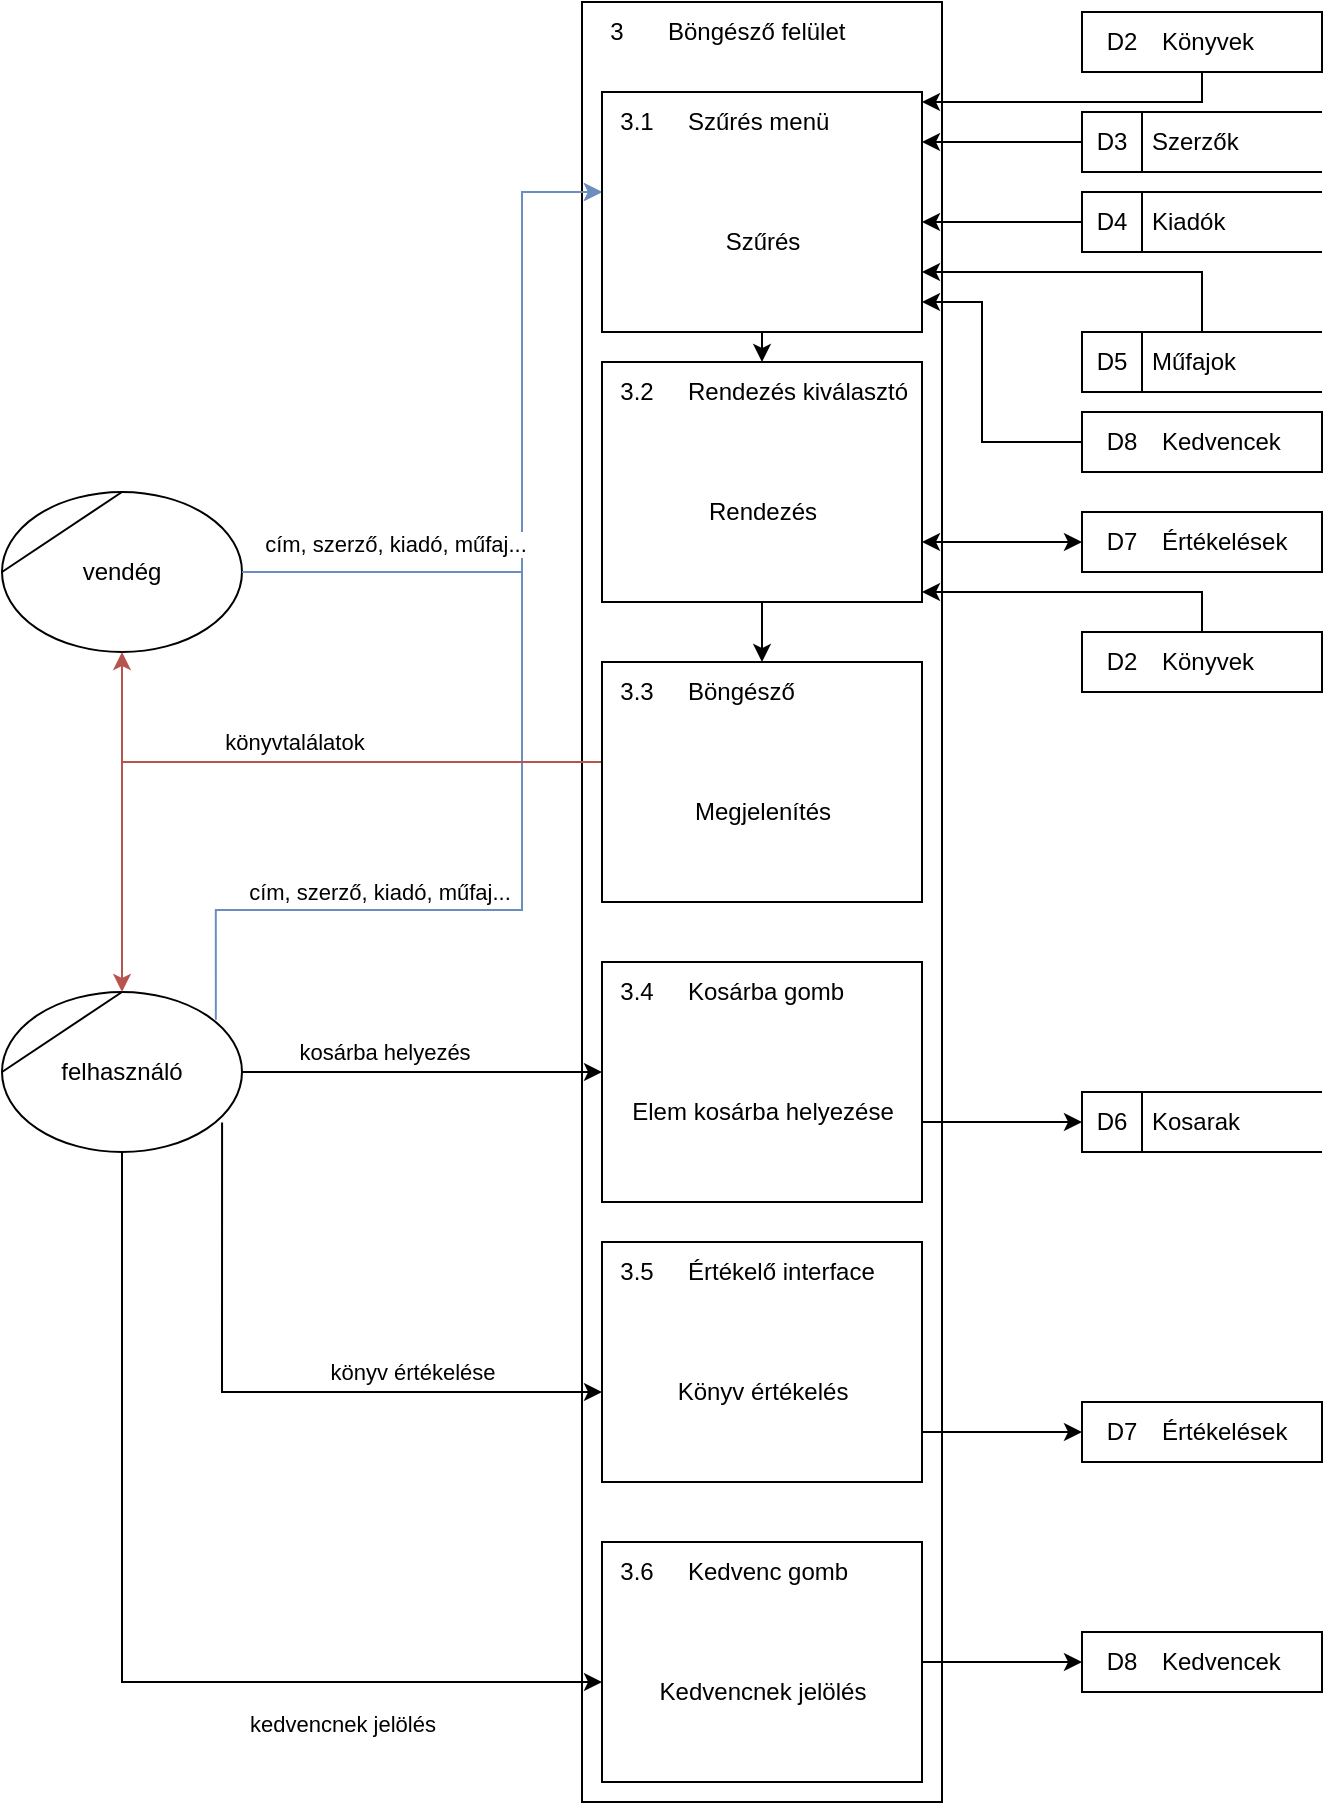 <mxfile version="20.8.20" type="device"><diagram name="Page-1" id="HKHRMwvmkJlocxOKSDhq"><mxGraphModel dx="1521" dy="838" grid="1" gridSize="10" guides="1" tooltips="1" connect="1" arrows="1" fold="1" page="1" pageScale="1" pageWidth="850" pageHeight="1100" math="0" shadow="0"><root><mxCell id="0"/><mxCell id="1" parent="0"/><mxCell id="PqcjkJaKu8_y-RucxNu6-5" value="" style="html=1;dashed=0;whitespace=wrap;shape=mxgraph.dfd.process;align=center;container=0;collapsible=0;spacingTop=30;" parent="1" vertex="1"><mxGeometry x="330" y="25" width="180" height="900" as="geometry"/></mxCell><mxCell id="PqcjkJaKu8_y-RucxNu6-47" style="edgeStyle=orthogonalEdgeStyle;rounded=0;orthogonalLoop=1;jettySize=auto;html=1;startArrow=classic;startFill=1;endArrow=none;endFill=0;" parent="1" source="PqcjkJaKu8_y-RucxNu6-44" edge="1"><mxGeometry relative="1" as="geometry"><mxPoint x="420" y="190" as="targetPoint"/></mxGeometry></mxCell><mxCell id="PqcjkJaKu8_y-RucxNu6-10" value="Könyvek" style="html=1;dashed=0;whitespace=wrap;shape=mxgraph.dfd.dataStoreID2;align=left;spacingLeft=38;container=1;collapsible=0;" parent="1" vertex="1"><mxGeometry x="580" y="30" width="120" height="30" as="geometry"/></mxCell><mxCell id="PqcjkJaKu8_y-RucxNu6-11" value="D2" style="text;html=1;strokeColor=none;fillColor=none;align=center;verticalAlign=middle;whiteSpace=wrap;rounded=0;connectable=0;allowArrows=0;movable=0;resizable=0;rotatable=0;cloneable=0;deletable=0;" parent="PqcjkJaKu8_y-RucxNu6-10" vertex="1"><mxGeometry x="5" width="30" height="30" as="geometry"/></mxCell><mxCell id="PqcjkJaKu8_y-RucxNu6-16" value="vendég" style="shape=stencil(tZRtjoMgEIZPw98GJR6gYXfvQe10nZQCAbYft99RNKlW7GajiTGZeeXhnZGBCRka5YCVvGHig5VlwTm9Kb5NYhUc1DElr8qjOmhISojenuGGx9gz0DTgMbaq+GR8T9+0j5C1NYYgaE0YKU86wRQaWsvvCdZv/xhFjvgXiOB7kynLyq+/Y3fVNuBiI79j7OB+db/rgceOi61+3Grg4v9YISmTO9xCHlR9/vb2xxxnzYDW6AK8OfLTeZzO66ynzM5CnqyHBUsn1DqN9UITnWoH/kUY5Iu9PtVUzRY1jx4IGk22K9UioSs+44+uvFxl3bKX1nTZdE12iV8=);whiteSpace=wrap;html=1;" parent="1" vertex="1"><mxGeometry x="40" y="270" width="120" height="80" as="geometry"/></mxCell><mxCell id="PqcjkJaKu8_y-RucxNu6-17" value="" style="endArrow=classic;html=1;rounded=0;verticalAlign=bottom;edgeStyle=orthogonalEdgeStyle;fillColor=#dae8fc;strokeColor=#6c8ebf;" parent="1" source="PqcjkJaKu8_y-RucxNu6-16" target="PqcjkJaKu8_y-RucxNu6-41" edge="1"><mxGeometry width="50" height="50" relative="1" as="geometry"><mxPoint x="210" y="45" as="sourcePoint"/><mxPoint x="330" y="45" as="targetPoint"/><mxPoint as="offset"/><Array as="points"><mxPoint x="300" y="310"/><mxPoint x="300" y="120"/></Array></mxGeometry></mxCell><mxCell id="PqcjkJaKu8_y-RucxNu6-18" style="edgeStyle=orthogonalEdgeStyle;rounded=0;orthogonalLoop=1;jettySize=auto;html=1;" parent="1" source="PqcjkJaKu8_y-RucxNu6-22" target="PqcjkJaKu8_y-RucxNu6-57" edge="1"><mxGeometry relative="1" as="geometry"><Array as="points"><mxPoint x="290" y="560"/><mxPoint x="290" y="560"/></Array></mxGeometry></mxCell><mxCell id="PqcjkJaKu8_y-RucxNu6-19" value="kosárba helyezés" style="edgeLabel;html=1;align=center;verticalAlign=middle;resizable=0;points=[];" parent="PqcjkJaKu8_y-RucxNu6-18" vertex="1" connectable="0"><mxGeometry x="0.253" relative="1" as="geometry"><mxPoint x="-42" y="-10" as="offset"/></mxGeometry></mxCell><mxCell id="PqcjkJaKu8_y-RucxNu6-20" style="edgeStyle=orthogonalEdgeStyle;rounded=0;orthogonalLoop=1;jettySize=auto;html=1;startArrow=none;startFill=0;endArrow=classic;endFill=1;exitX=0.917;exitY=0.815;exitDx=0;exitDy=0;exitPerimeter=0;" parent="1" source="PqcjkJaKu8_y-RucxNu6-22" target="PqcjkJaKu8_y-RucxNu6-60" edge="1"><mxGeometry relative="1" as="geometry"><Array as="points"><mxPoint x="150" y="720"/></Array></mxGeometry></mxCell><mxCell id="PqcjkJaKu8_y-RucxNu6-21" value="könyv értékelése" style="edgeLabel;html=1;align=center;verticalAlign=middle;resizable=0;points=[];" parent="PqcjkJaKu8_y-RucxNu6-20" vertex="1" connectable="0"><mxGeometry x="0.07" relative="1" as="geometry"><mxPoint x="56" y="-10" as="offset"/></mxGeometry></mxCell><mxCell id="PqcjkJaKu8_y-RucxNu6-22" value="felhasználó" style="shape=stencil(tZRtjoMgEIZPw98GJR6gYXfvQe10nZQCAbYft99RNKlW7GajiTGZeeXhnZGBCRka5YCVvGHig5VlwTm9Kb5NYhUc1DElr8qjOmhISojenuGGx9gz0DTgMbaq+GR8T9+0j5C1NYYgaE0YKU86wRQaWsvvCdZv/xhFjvgXiOB7kynLyq+/Y3fVNuBiI79j7OB+db/rgceOi61+3Grg4v9YISmTO9xCHlR9/vb2xxxnzYDW6AK8OfLTeZzO66ynzM5CnqyHBUsn1DqN9UITnWoH/kUY5Iu9PtVUzRY1jx4IGk22K9UioSs+44+uvFxl3bKX1nTZdE12iV8=);whiteSpace=wrap;html=1;" parent="1" vertex="1"><mxGeometry x="40" y="520" width="120" height="80" as="geometry"/></mxCell><mxCell id="PqcjkJaKu8_y-RucxNu6-23" value="" style="endArrow=classic;html=1;rounded=0;verticalAlign=bottom;edgeStyle=orthogonalEdgeStyle;exitX=0.891;exitY=0.174;exitDx=0;exitDy=0;exitPerimeter=0;fillColor=#dae8fc;strokeColor=#6c8ebf;" parent="1" source="PqcjkJaKu8_y-RucxNu6-22" target="PqcjkJaKu8_y-RucxNu6-41" edge="1"><mxGeometry width="50" height="50" relative="1" as="geometry"><mxPoint x="210" y="95.0" as="sourcePoint"/><mxPoint x="330" y="479" as="targetPoint"/><mxPoint as="offset"/><Array as="points"><mxPoint x="147" y="479"/><mxPoint x="300" y="479"/><mxPoint x="300" y="120"/></Array></mxGeometry></mxCell><mxCell id="PqcjkJaKu8_y-RucxNu6-24" value="cím, szerző, kiadó, műfaj...&amp;nbsp;" style="edgeLabel;html=1;align=center;verticalAlign=middle;resizable=0;points=[];" parent="PqcjkJaKu8_y-RucxNu6-23" vertex="1" connectable="0"><mxGeometry x="-0.252" y="1" relative="1" as="geometry"><mxPoint x="-69" y="10" as="offset"/></mxGeometry></mxCell><mxCell id="PqcjkJaKu8_y-RucxNu6-25" value="cím, szerző, kiadó, műfaj...&amp;nbsp;" style="edgeLabel;html=1;align=center;verticalAlign=middle;resizable=0;points=[];" parent="1" vertex="1" connectable="0"><mxGeometry x="279.998" y="35.0" as="geometry"><mxPoint x="-42" y="261" as="offset"/></mxGeometry></mxCell><mxCell id="PqcjkJaKu8_y-RucxNu6-26" value="" style="endArrow=classic;html=1;rounded=0;verticalAlign=bottom;edgeStyle=orthogonalEdgeStyle;" parent="1" source="PqcjkJaKu8_y-RucxNu6-10" target="PqcjkJaKu8_y-RucxNu6-41" edge="1"><mxGeometry width="50" height="50" relative="1" as="geometry"><mxPoint x="537.5" y="45" as="sourcePoint"/><mxPoint x="507.5" y="45" as="targetPoint"/><Array as="points"><mxPoint x="570" y="75"/><mxPoint x="570" y="75"/></Array></mxGeometry></mxCell><mxCell id="PqcjkJaKu8_y-RucxNu6-27" value="" style="endArrow=classic;html=1;rounded=0;verticalAlign=bottom;edgeStyle=orthogonalEdgeStyle;" parent="1" source="leSoxiz8xloVviWscDZF-1" target="PqcjkJaKu8_y-RucxNu6-41" edge="1"><mxGeometry width="50" height="50" relative="1" as="geometry"><mxPoint x="580" y="165" as="sourcePoint"/><mxPoint x="487.5" y="80" as="targetPoint"/><Array as="points"><mxPoint x="640" y="160"/></Array></mxGeometry></mxCell><mxCell id="PqcjkJaKu8_y-RucxNu6-28" value="" style="endArrow=classic;html=1;rounded=0;verticalAlign=bottom;edgeStyle=orthogonalEdgeStyle;" parent="1" target="PqcjkJaKu8_y-RucxNu6-41" edge="1"><mxGeometry width="50" height="50" relative="1" as="geometry"><mxPoint x="580" y="135" as="sourcePoint"/><mxPoint x="490" y="109.86" as="targetPoint"/><Array as="points"><mxPoint x="540" y="135"/><mxPoint x="540" y="135"/></Array></mxGeometry></mxCell><mxCell id="PqcjkJaKu8_y-RucxNu6-31" value="" style="endArrow=classic;html=1;rounded=0;verticalAlign=bottom;edgeStyle=orthogonalEdgeStyle;" parent="1" source="PqcjkJaKu8_y-RucxNu6-57" target="leSoxiz8xloVviWscDZF-9" edge="1"><mxGeometry width="50" height="50" relative="1" as="geometry"><mxPoint x="547.5" y="130" as="sourcePoint"/><mxPoint x="580" y="590" as="targetPoint"/><Array as="points"><mxPoint x="520" y="585"/><mxPoint x="520" y="585"/></Array></mxGeometry></mxCell><mxCell id="PqcjkJaKu8_y-RucxNu6-32" value="" style="endArrow=classic;html=1;rounded=0;verticalAlign=bottom;edgeStyle=orthogonalEdgeStyle;" parent="1" target="PqcjkJaKu8_y-RucxNu6-41" edge="1"><mxGeometry width="50" height="50" relative="1" as="geometry"><mxPoint x="580" y="95" as="sourcePoint"/><mxPoint x="490" y="139.86" as="targetPoint"/><Array as="points"><mxPoint x="570" y="95"/><mxPoint x="570" y="95"/></Array></mxGeometry></mxCell><mxCell id="PqcjkJaKu8_y-RucxNu6-35" style="edgeStyle=orthogonalEdgeStyle;rounded=0;orthogonalLoop=1;jettySize=auto;html=1;startArrow=none;startFill=0;endArrow=classic;endFill=1;" parent="1" target="PqcjkJaKu8_y-RucxNu6-41" edge="1"><mxGeometry relative="1" as="geometry"><Array as="points"><mxPoint x="530" y="245"/><mxPoint x="530" y="175"/></Array><mxPoint x="580" y="245" as="sourcePoint"/></mxGeometry></mxCell><mxCell id="PqcjkJaKu8_y-RucxNu6-38" style="edgeStyle=orthogonalEdgeStyle;rounded=0;orthogonalLoop=1;jettySize=auto;html=1;startArrow=classic;startFill=1;endArrow=classic;endFill=1;" parent="1" source="PqcjkJaKu8_y-RucxNu6-39" target="PqcjkJaKu8_y-RucxNu6-44" edge="1"><mxGeometry relative="1" as="geometry"><mxPoint x="377.5" y="175" as="targetPoint"/><Array as="points"><mxPoint x="600" y="290"/><mxPoint x="600" y="290"/></Array></mxGeometry></mxCell><mxCell id="PqcjkJaKu8_y-RucxNu6-39" value="Értékelések" style="html=1;dashed=0;whitespace=wrap;shape=mxgraph.dfd.dataStoreID2;align=left;spacingLeft=38;container=1;collapsible=0;" parent="1" vertex="1"><mxGeometry x="580" y="280" width="120" height="30" as="geometry"/></mxCell><mxCell id="PqcjkJaKu8_y-RucxNu6-40" value="D7" style="text;html=1;strokeColor=none;fillColor=none;align=center;verticalAlign=middle;whiteSpace=wrap;rounded=0;connectable=0;allowArrows=0;movable=0;resizable=0;rotatable=0;cloneable=0;deletable=0;" parent="PqcjkJaKu8_y-RucxNu6-39" vertex="1"><mxGeometry x="5" width="30" height="30" as="geometry"/></mxCell><mxCell id="PqcjkJaKu8_y-RucxNu6-8" style="edgeStyle=orthogonalEdgeStyle;rounded=0;orthogonalLoop=1;jettySize=auto;html=1;startArrow=none;startFill=0;endArrow=classic;endFill=1;" parent="1" source="PqcjkJaKu8_y-RucxNu6-22" target="PqcjkJaKu8_y-RucxNu6-68" edge="1"><mxGeometry relative="1" as="geometry"><mxPoint x="210" y="144" as="sourcePoint"/><mxPoint x="330" y="595" as="targetPoint"/><Array as="points"><mxPoint x="100" y="865"/></Array></mxGeometry></mxCell><mxCell id="PqcjkJaKu8_y-RucxNu6-9" value="kedvencnek jelölés" style="edgeLabel;html=1;align=center;verticalAlign=middle;resizable=0;points=[];" parent="PqcjkJaKu8_y-RucxNu6-8" vertex="1" connectable="0"><mxGeometry x="-0.127" y="1" relative="1" as="geometry"><mxPoint x="109" y="65" as="offset"/></mxGeometry></mxCell><mxCell id="PqcjkJaKu8_y-RucxNu6-52" value="Könyvek" style="html=1;dashed=0;whitespace=wrap;shape=mxgraph.dfd.dataStoreID2;align=left;spacingLeft=38;container=1;collapsible=0;" parent="1" vertex="1"><mxGeometry x="580" y="340" width="120" height="30" as="geometry"/></mxCell><mxCell id="PqcjkJaKu8_y-RucxNu6-53" value="D2" style="text;html=1;strokeColor=none;fillColor=none;align=center;verticalAlign=middle;whiteSpace=wrap;rounded=0;connectable=0;allowArrows=0;movable=0;resizable=0;rotatable=0;cloneable=0;deletable=0;" parent="PqcjkJaKu8_y-RucxNu6-52" vertex="1"><mxGeometry x="5" width="30" height="30" as="geometry"/></mxCell><mxCell id="PqcjkJaKu8_y-RucxNu6-54" value="" style="endArrow=classic;html=1;rounded=0;verticalAlign=bottom;edgeStyle=orthogonalEdgeStyle;" parent="1" source="PqcjkJaKu8_y-RucxNu6-52" target="PqcjkJaKu8_y-RucxNu6-44" edge="1"><mxGeometry width="50" height="50" relative="1" as="geometry"><mxPoint x="590" y="85" as="sourcePoint"/><mxPoint x="510" y="85" as="targetPoint"/><Array as="points"><mxPoint x="640" y="320"/></Array></mxGeometry></mxCell><mxCell id="PqcjkJaKu8_y-RucxNu6-1" style="edgeStyle=orthogonalEdgeStyle;rounded=0;orthogonalLoop=1;jettySize=auto;html=1;fillColor=#f8cecc;strokeColor=#b85450;" parent="1" source="PqcjkJaKu8_y-RucxNu6-49" target="PqcjkJaKu8_y-RucxNu6-16" edge="1"><mxGeometry relative="1" as="geometry"><mxPoint x="300" y="395" as="sourcePoint"/><Array as="points"><mxPoint x="100" y="405"/></Array></mxGeometry></mxCell><mxCell id="PqcjkJaKu8_y-RucxNu6-3" style="edgeStyle=orthogonalEdgeStyle;rounded=0;orthogonalLoop=1;jettySize=auto;html=1;fillColor=#f8cecc;strokeColor=#b85450;" parent="1" source="PqcjkJaKu8_y-RucxNu6-49" target="PqcjkJaKu8_y-RucxNu6-22" edge="1"><mxGeometry relative="1" as="geometry"><mxPoint x="327.5" y="135" as="sourcePoint"/><mxPoint x="207.5" y="115" as="targetPoint"/><Array as="points"><mxPoint x="100" y="405"/></Array></mxGeometry></mxCell><mxCell id="PqcjkJaKu8_y-RucxNu6-4" value="könyvtalálatok" style="edgeLabel;html=1;align=center;verticalAlign=middle;resizable=0;points=[];" parent="PqcjkJaKu8_y-RucxNu6-3" vertex="1" connectable="0"><mxGeometry x="-0.127" y="-1" relative="1" as="geometry"><mxPoint x="1" y="-9" as="offset"/></mxGeometry></mxCell><mxCell id="PqcjkJaKu8_y-RucxNu6-6" value="3" style="text;html=1;strokeColor=none;fillColor=none;align=center;verticalAlign=middle;whiteSpace=wrap;rounded=0;movable=1;resizable=1;rotatable=1;cloneable=0;deletable=1;connectable=1;allowArrows=0;pointerEvents=1;editable=1;locked=0;" parent="1" vertex="1"><mxGeometry x="330" y="25" width="35" height="30" as="geometry"/></mxCell><mxCell id="PqcjkJaKu8_y-RucxNu6-7" value="Böngésző felület" style="text;html=1;strokeColor=none;fillColor=none;align=left;verticalAlign=middle;whiteSpace=wrap;rounded=0;movable=1;resizable=1;connectable=1;allowArrows=0;rotatable=1;cloneable=0;deletable=1;spacingLeft=6;autosize=1;resizeWidth=0;editable=1;locked=0;" parent="1" vertex="1"><mxGeometry x="365" y="25" width="120" height="30" as="geometry"/></mxCell><mxCell id="PqcjkJaKu8_y-RucxNu6-41" value="Szűrés" style="html=1;dashed=0;whitespace=wrap;shape=mxgraph.dfd.process2;align=center;container=1;collapsible=0;spacingTop=30;" parent="1" vertex="1"><mxGeometry x="340" y="70" width="160" height="120" as="geometry"/></mxCell><mxCell id="PqcjkJaKu8_y-RucxNu6-42" value="3.1" style="text;html=1;strokeColor=none;fillColor=none;align=center;verticalAlign=middle;whiteSpace=wrap;rounded=0;connectable=0;allowArrows=0;editable=1;movable=0;resizable=0;rotatable=0;deletable=0;locked=0;cloneable=0;" parent="PqcjkJaKu8_y-RucxNu6-41" vertex="1"><mxGeometry width="35" height="30" as="geometry"/></mxCell><mxCell id="PqcjkJaKu8_y-RucxNu6-43" value="Szűrés menü" style="text;strokeColor=none;fillColor=none;align=left;verticalAlign=middle;whiteSpace=wrap;rounded=0;autosize=1;connectable=0;allowArrows=0;movable=0;resizable=0;rotatable=0;deletable=0;cloneable=0;spacingLeft=6;fontStyle=0;html=1;" parent="PqcjkJaKu8_y-RucxNu6-41" vertex="1"><mxGeometry x="35" width="100" height="30" as="geometry"/></mxCell><mxCell id="PqcjkJaKu8_y-RucxNu6-44" value="Rendezés" style="html=1;dashed=0;whitespace=wrap;shape=mxgraph.dfd.process2;align=center;container=1;collapsible=0;spacingTop=30;" parent="1" vertex="1"><mxGeometry x="340" y="205" width="160" height="120" as="geometry"/></mxCell><mxCell id="PqcjkJaKu8_y-RucxNu6-45" value="3.2" style="text;html=1;strokeColor=none;fillColor=none;align=center;verticalAlign=middle;whiteSpace=wrap;rounded=0;connectable=0;allowArrows=0;editable=1;movable=0;resizable=0;rotatable=0;deletable=0;locked=0;cloneable=0;" parent="PqcjkJaKu8_y-RucxNu6-44" vertex="1"><mxGeometry width="35" height="30" as="geometry"/></mxCell><mxCell id="PqcjkJaKu8_y-RucxNu6-46" value="Rendezés kiválasztó" style="text;strokeColor=none;fillColor=none;align=left;verticalAlign=middle;whiteSpace=wrap;rounded=0;autosize=1;connectable=0;allowArrows=0;movable=0;resizable=0;rotatable=0;deletable=0;cloneable=0;spacingLeft=6;fontStyle=0;html=1;" parent="PqcjkJaKu8_y-RucxNu6-44" vertex="1"><mxGeometry x="35" width="140" height="30" as="geometry"/></mxCell><mxCell id="PqcjkJaKu8_y-RucxNu6-56" style="edgeStyle=orthogonalEdgeStyle;rounded=0;orthogonalLoop=1;jettySize=auto;html=1;startArrow=classic;startFill=1;endArrow=none;endFill=0;" parent="1" source="PqcjkJaKu8_y-RucxNu6-49" target="PqcjkJaKu8_y-RucxNu6-44" edge="1"><mxGeometry relative="1" as="geometry"/></mxCell><mxCell id="PqcjkJaKu8_y-RucxNu6-49" value="Megjelenítés" style="html=1;dashed=0;whitespace=wrap;shape=mxgraph.dfd.process2;align=center;container=1;collapsible=0;spacingTop=30;" parent="1" vertex="1"><mxGeometry x="340" y="355" width="160" height="120" as="geometry"/></mxCell><mxCell id="PqcjkJaKu8_y-RucxNu6-50" value="3.3" style="text;html=1;strokeColor=none;fillColor=none;align=center;verticalAlign=middle;whiteSpace=wrap;rounded=0;connectable=0;allowArrows=0;editable=1;movable=0;resizable=0;rotatable=0;deletable=0;locked=0;cloneable=0;" parent="PqcjkJaKu8_y-RucxNu6-49" vertex="1"><mxGeometry width="35" height="30" as="geometry"/></mxCell><mxCell id="PqcjkJaKu8_y-RucxNu6-51" value="Böngésző" style="text;strokeColor=none;fillColor=none;align=left;verticalAlign=middle;whiteSpace=wrap;rounded=0;autosize=1;connectable=0;allowArrows=0;movable=0;resizable=0;rotatable=0;deletable=0;cloneable=0;spacingLeft=6;fontStyle=0;html=1;" parent="PqcjkJaKu8_y-RucxNu6-49" vertex="1"><mxGeometry x="35" width="80" height="30" as="geometry"/></mxCell><mxCell id="PqcjkJaKu8_y-RucxNu6-57" value="Elem kosárba helyezése" style="html=1;dashed=0;whitespace=wrap;shape=mxgraph.dfd.process2;align=center;container=1;collapsible=0;spacingTop=30;" parent="1" vertex="1"><mxGeometry x="340" y="505" width="160" height="120" as="geometry"/></mxCell><mxCell id="PqcjkJaKu8_y-RucxNu6-58" value="3.4" style="text;html=1;strokeColor=none;fillColor=none;align=center;verticalAlign=middle;whiteSpace=wrap;rounded=0;connectable=0;allowArrows=0;editable=1;movable=0;resizable=0;rotatable=0;deletable=0;locked=0;cloneable=0;" parent="PqcjkJaKu8_y-RucxNu6-57" vertex="1"><mxGeometry width="35" height="30" as="geometry"/></mxCell><mxCell id="PqcjkJaKu8_y-RucxNu6-59" value="Kosárba gomb" style="text;strokeColor=none;fillColor=none;align=left;verticalAlign=middle;whiteSpace=wrap;rounded=0;autosize=1;connectable=0;allowArrows=0;movable=0;resizable=0;rotatable=0;deletable=0;cloneable=0;spacingLeft=6;fontStyle=0;html=1;" parent="PqcjkJaKu8_y-RucxNu6-57" vertex="1"><mxGeometry x="35" width="110" height="30" as="geometry"/></mxCell><mxCell id="PqcjkJaKu8_y-RucxNu6-67" style="edgeStyle=orthogonalEdgeStyle;rounded=0;orthogonalLoop=1;jettySize=auto;html=1;startArrow=classic;startFill=1;endArrow=none;endFill=0;" parent="1" source="PqcjkJaKu8_y-RucxNu6-63" target="PqcjkJaKu8_y-RucxNu6-60" edge="1"><mxGeometry relative="1" as="geometry"><Array as="points"><mxPoint x="520" y="740"/><mxPoint x="520" y="740"/></Array></mxGeometry></mxCell><mxCell id="PqcjkJaKu8_y-RucxNu6-60" value="Könyv értékelés" style="html=1;dashed=0;whitespace=wrap;shape=mxgraph.dfd.process2;align=center;container=1;collapsible=0;spacingTop=30;" parent="1" vertex="1"><mxGeometry x="340" y="645" width="160" height="120" as="geometry"/></mxCell><mxCell id="PqcjkJaKu8_y-RucxNu6-61" value="3.5" style="text;html=1;strokeColor=none;fillColor=none;align=center;verticalAlign=middle;whiteSpace=wrap;rounded=0;connectable=0;allowArrows=0;editable=1;movable=0;resizable=0;rotatable=0;deletable=0;locked=0;cloneable=0;" parent="PqcjkJaKu8_y-RucxNu6-60" vertex="1"><mxGeometry width="35" height="30" as="geometry"/></mxCell><mxCell id="PqcjkJaKu8_y-RucxNu6-62" value="Értékelő interface" style="text;strokeColor=none;fillColor=none;align=left;verticalAlign=middle;whiteSpace=wrap;rounded=0;autosize=1;connectable=0;allowArrows=0;movable=0;resizable=0;rotatable=0;deletable=0;cloneable=0;spacingLeft=6;fontStyle=0;html=1;" parent="PqcjkJaKu8_y-RucxNu6-60" vertex="1"><mxGeometry x="35" width="120" height="30" as="geometry"/></mxCell><mxCell id="PqcjkJaKu8_y-RucxNu6-63" value="Értékelések" style="html=1;dashed=0;whitespace=wrap;shape=mxgraph.dfd.dataStoreID2;align=left;spacingLeft=38;container=1;collapsible=0;" parent="1" vertex="1"><mxGeometry x="580" y="725" width="120" height="30" as="geometry"/></mxCell><mxCell id="PqcjkJaKu8_y-RucxNu6-64" value="D7" style="text;html=1;strokeColor=none;fillColor=none;align=center;verticalAlign=middle;whiteSpace=wrap;rounded=0;connectable=0;allowArrows=0;movable=0;resizable=0;rotatable=0;cloneable=0;deletable=0;" parent="PqcjkJaKu8_y-RucxNu6-63" vertex="1"><mxGeometry x="5" width="30" height="30" as="geometry"/></mxCell><mxCell id="PqcjkJaKu8_y-RucxNu6-65" value="Kedvencek" style="html=1;dashed=0;whitespace=wrap;shape=mxgraph.dfd.dataStoreID2;align=left;spacingLeft=38;container=1;collapsible=0;" parent="1" vertex="1"><mxGeometry x="580" y="840" width="120" height="30" as="geometry"/></mxCell><mxCell id="PqcjkJaKu8_y-RucxNu6-66" value="D8" style="text;html=1;strokeColor=none;fillColor=none;align=center;verticalAlign=middle;whiteSpace=wrap;rounded=0;connectable=0;allowArrows=0;movable=0;resizable=0;rotatable=0;cloneable=0;deletable=0;" parent="PqcjkJaKu8_y-RucxNu6-65" vertex="1"><mxGeometry x="5" width="30" height="30" as="geometry"/></mxCell><mxCell id="PqcjkJaKu8_y-RucxNu6-72" style="edgeStyle=orthogonalEdgeStyle;rounded=0;orthogonalLoop=1;jettySize=auto;html=1;startArrow=classic;startFill=1;endArrow=none;endFill=0;" parent="1" source="PqcjkJaKu8_y-RucxNu6-65" target="PqcjkJaKu8_y-RucxNu6-68" edge="1"><mxGeometry relative="1" as="geometry"><Array as="points"><mxPoint x="560" y="855"/><mxPoint x="560" y="855"/></Array></mxGeometry></mxCell><mxCell id="PqcjkJaKu8_y-RucxNu6-68" value="Kedvencnek jelölés" style="html=1;dashed=0;whitespace=wrap;shape=mxgraph.dfd.process2;align=center;container=1;collapsible=0;spacingTop=30;" parent="1" vertex="1"><mxGeometry x="340" y="795" width="160" height="120" as="geometry"/></mxCell><mxCell id="PqcjkJaKu8_y-RucxNu6-69" value="3.6" style="text;html=1;strokeColor=none;fillColor=none;align=center;verticalAlign=middle;whiteSpace=wrap;rounded=0;connectable=0;allowArrows=0;editable=1;movable=0;resizable=0;rotatable=0;deletable=0;locked=0;cloneable=0;" parent="PqcjkJaKu8_y-RucxNu6-68" vertex="1"><mxGeometry width="35" height="30" as="geometry"/></mxCell><mxCell id="PqcjkJaKu8_y-RucxNu6-70" value="Kedvenc gomb" style="text;strokeColor=none;fillColor=none;align=left;verticalAlign=middle;whiteSpace=wrap;rounded=0;autosize=1;connectable=0;allowArrows=0;movable=0;resizable=0;rotatable=0;deletable=0;cloneable=0;spacingLeft=6;fontStyle=0;html=1;" parent="PqcjkJaKu8_y-RucxNu6-68" vertex="1"><mxGeometry x="35" width="110" height="30" as="geometry"/></mxCell><mxCell id="leSoxiz8xloVviWscDZF-1" value="Műfajok" style="html=1;dashed=0;whitespace=wrap;shape=mxgraph.dfd.dataStoreID;align=left;spacingLeft=33;container=1;collapsible=0;autosize=0;" vertex="1" parent="1"><mxGeometry x="580" y="190" width="120" height="30" as="geometry"/></mxCell><mxCell id="leSoxiz8xloVviWscDZF-2" value="D5" style="text;html=1;strokeColor=none;fillColor=none;align=center;verticalAlign=middle;whiteSpace=wrap;rounded=0;movable=0;resizable=0;rotatable=0;cloneable=0;deletable=0;allowArrows=0;connectable=0;" vertex="1" parent="leSoxiz8xloVviWscDZF-1"><mxGeometry width="30" height="30" as="geometry"/></mxCell><mxCell id="leSoxiz8xloVviWscDZF-5" value="Szerzők" style="html=1;dashed=0;whitespace=wrap;shape=mxgraph.dfd.dataStoreID;align=left;spacingLeft=33;container=1;collapsible=0;autosize=0;" vertex="1" parent="1"><mxGeometry x="580" y="80" width="120" height="30" as="geometry"/></mxCell><mxCell id="leSoxiz8xloVviWscDZF-6" value="D3" style="text;html=1;strokeColor=none;fillColor=none;align=center;verticalAlign=middle;whiteSpace=wrap;rounded=0;movable=0;resizable=0;rotatable=0;cloneable=0;deletable=0;allowArrows=0;connectable=0;" vertex="1" parent="leSoxiz8xloVviWscDZF-5"><mxGeometry width="30" height="30" as="geometry"/></mxCell><mxCell id="leSoxiz8xloVviWscDZF-7" value="Kiadók" style="html=1;dashed=0;whitespace=wrap;shape=mxgraph.dfd.dataStoreID;align=left;spacingLeft=33;container=1;collapsible=0;autosize=0;" vertex="1" parent="1"><mxGeometry x="580" y="120" width="120" height="30" as="geometry"/></mxCell><mxCell id="leSoxiz8xloVviWscDZF-8" value="D4" style="text;html=1;strokeColor=none;fillColor=none;align=center;verticalAlign=middle;whiteSpace=wrap;rounded=0;movable=0;resizable=0;rotatable=0;cloneable=0;deletable=0;allowArrows=0;connectable=0;" vertex="1" parent="leSoxiz8xloVviWscDZF-7"><mxGeometry width="30" height="30" as="geometry"/></mxCell><mxCell id="leSoxiz8xloVviWscDZF-9" value="Kosarak" style="html=1;dashed=0;whitespace=wrap;shape=mxgraph.dfd.dataStoreID;align=left;spacingLeft=33;container=1;collapsible=0;autosize=0;" vertex="1" parent="1"><mxGeometry x="580" y="570" width="120" height="30" as="geometry"/></mxCell><mxCell id="leSoxiz8xloVviWscDZF-10" value="D6" style="text;html=1;strokeColor=none;fillColor=none;align=center;verticalAlign=middle;whiteSpace=wrap;rounded=0;movable=0;resizable=0;rotatable=0;cloneable=0;deletable=0;allowArrows=0;connectable=0;" vertex="1" parent="leSoxiz8xloVviWscDZF-9"><mxGeometry width="30" height="30" as="geometry"/></mxCell><mxCell id="leSoxiz8xloVviWscDZF-11" value="Kedvencek" style="html=1;dashed=0;whitespace=wrap;shape=mxgraph.dfd.dataStoreID2;align=left;spacingLeft=38;container=1;collapsible=0;" vertex="1" parent="1"><mxGeometry x="580" y="230" width="120" height="30" as="geometry"/></mxCell><mxCell id="leSoxiz8xloVviWscDZF-12" value="D8" style="text;html=1;strokeColor=none;fillColor=none;align=center;verticalAlign=middle;whiteSpace=wrap;rounded=0;connectable=0;allowArrows=0;movable=0;resizable=0;rotatable=0;cloneable=0;deletable=0;" vertex="1" parent="leSoxiz8xloVviWscDZF-11"><mxGeometry x="5" width="30" height="30" as="geometry"/></mxCell></root></mxGraphModel></diagram></mxfile>